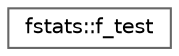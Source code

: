 digraph "Graphical Class Hierarchy"
{
 // LATEX_PDF_SIZE
  bgcolor="transparent";
  edge [fontname=Helvetica,fontsize=10,labelfontname=Helvetica,labelfontsize=10];
  node [fontname=Helvetica,fontsize=10,shape=box,height=0.2,width=0.4];
  rankdir="LR";
  Node0 [label="fstats::f_test",height=0.2,width=0.4,color="grey40", fillcolor="white", style="filled",URL="$interfacefstats_1_1f__test.html",tooltip="Computes the F-test and returns the probability (two-tailed) that the variances of two data sets are ..."];
}

